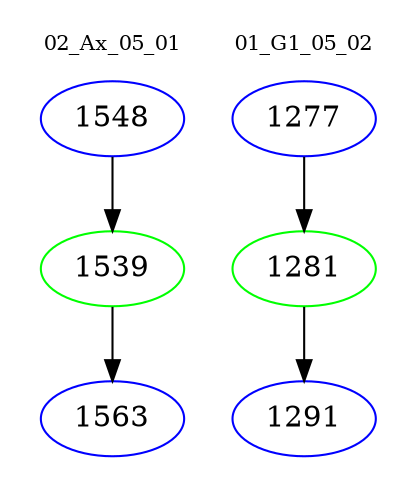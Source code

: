 digraph{
subgraph cluster_0 {
color = white
label = "02_Ax_05_01";
fontsize=10;
T0_1548 [label="1548", color="blue"]
T0_1548 -> T0_1539 [color="black"]
T0_1539 [label="1539", color="green"]
T0_1539 -> T0_1563 [color="black"]
T0_1563 [label="1563", color="blue"]
}
subgraph cluster_1 {
color = white
label = "01_G1_05_02";
fontsize=10;
T1_1277 [label="1277", color="blue"]
T1_1277 -> T1_1281 [color="black"]
T1_1281 [label="1281", color="green"]
T1_1281 -> T1_1291 [color="black"]
T1_1291 [label="1291", color="blue"]
}
}
